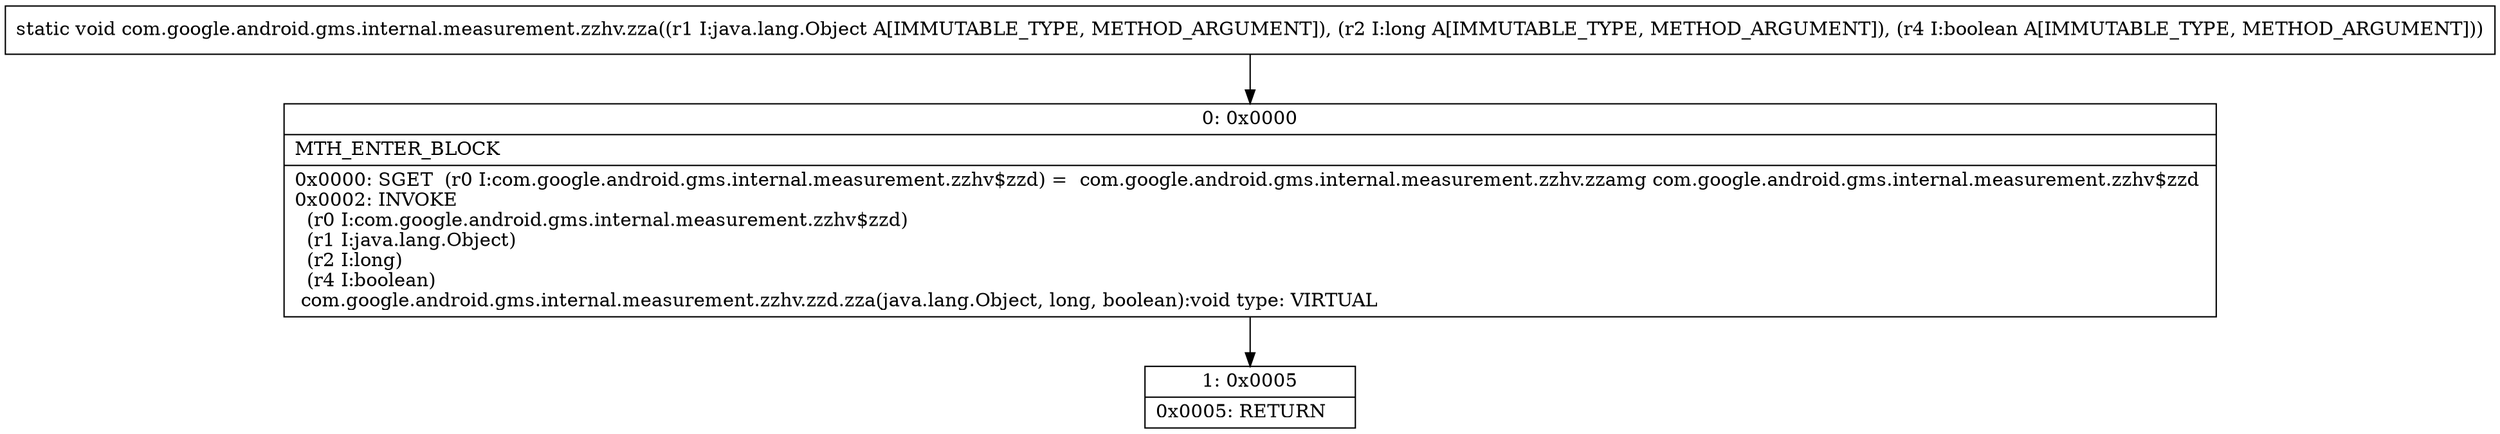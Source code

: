 digraph "CFG forcom.google.android.gms.internal.measurement.zzhv.zza(Ljava\/lang\/Object;JZ)V" {
Node_0 [shape=record,label="{0\:\ 0x0000|MTH_ENTER_BLOCK\l|0x0000: SGET  (r0 I:com.google.android.gms.internal.measurement.zzhv$zzd) =  com.google.android.gms.internal.measurement.zzhv.zzamg com.google.android.gms.internal.measurement.zzhv$zzd \l0x0002: INVOKE  \l  (r0 I:com.google.android.gms.internal.measurement.zzhv$zzd)\l  (r1 I:java.lang.Object)\l  (r2 I:long)\l  (r4 I:boolean)\l com.google.android.gms.internal.measurement.zzhv.zzd.zza(java.lang.Object, long, boolean):void type: VIRTUAL \l}"];
Node_1 [shape=record,label="{1\:\ 0x0005|0x0005: RETURN   \l}"];
MethodNode[shape=record,label="{static void com.google.android.gms.internal.measurement.zzhv.zza((r1 I:java.lang.Object A[IMMUTABLE_TYPE, METHOD_ARGUMENT]), (r2 I:long A[IMMUTABLE_TYPE, METHOD_ARGUMENT]), (r4 I:boolean A[IMMUTABLE_TYPE, METHOD_ARGUMENT])) }"];
MethodNode -> Node_0;
Node_0 -> Node_1;
}


